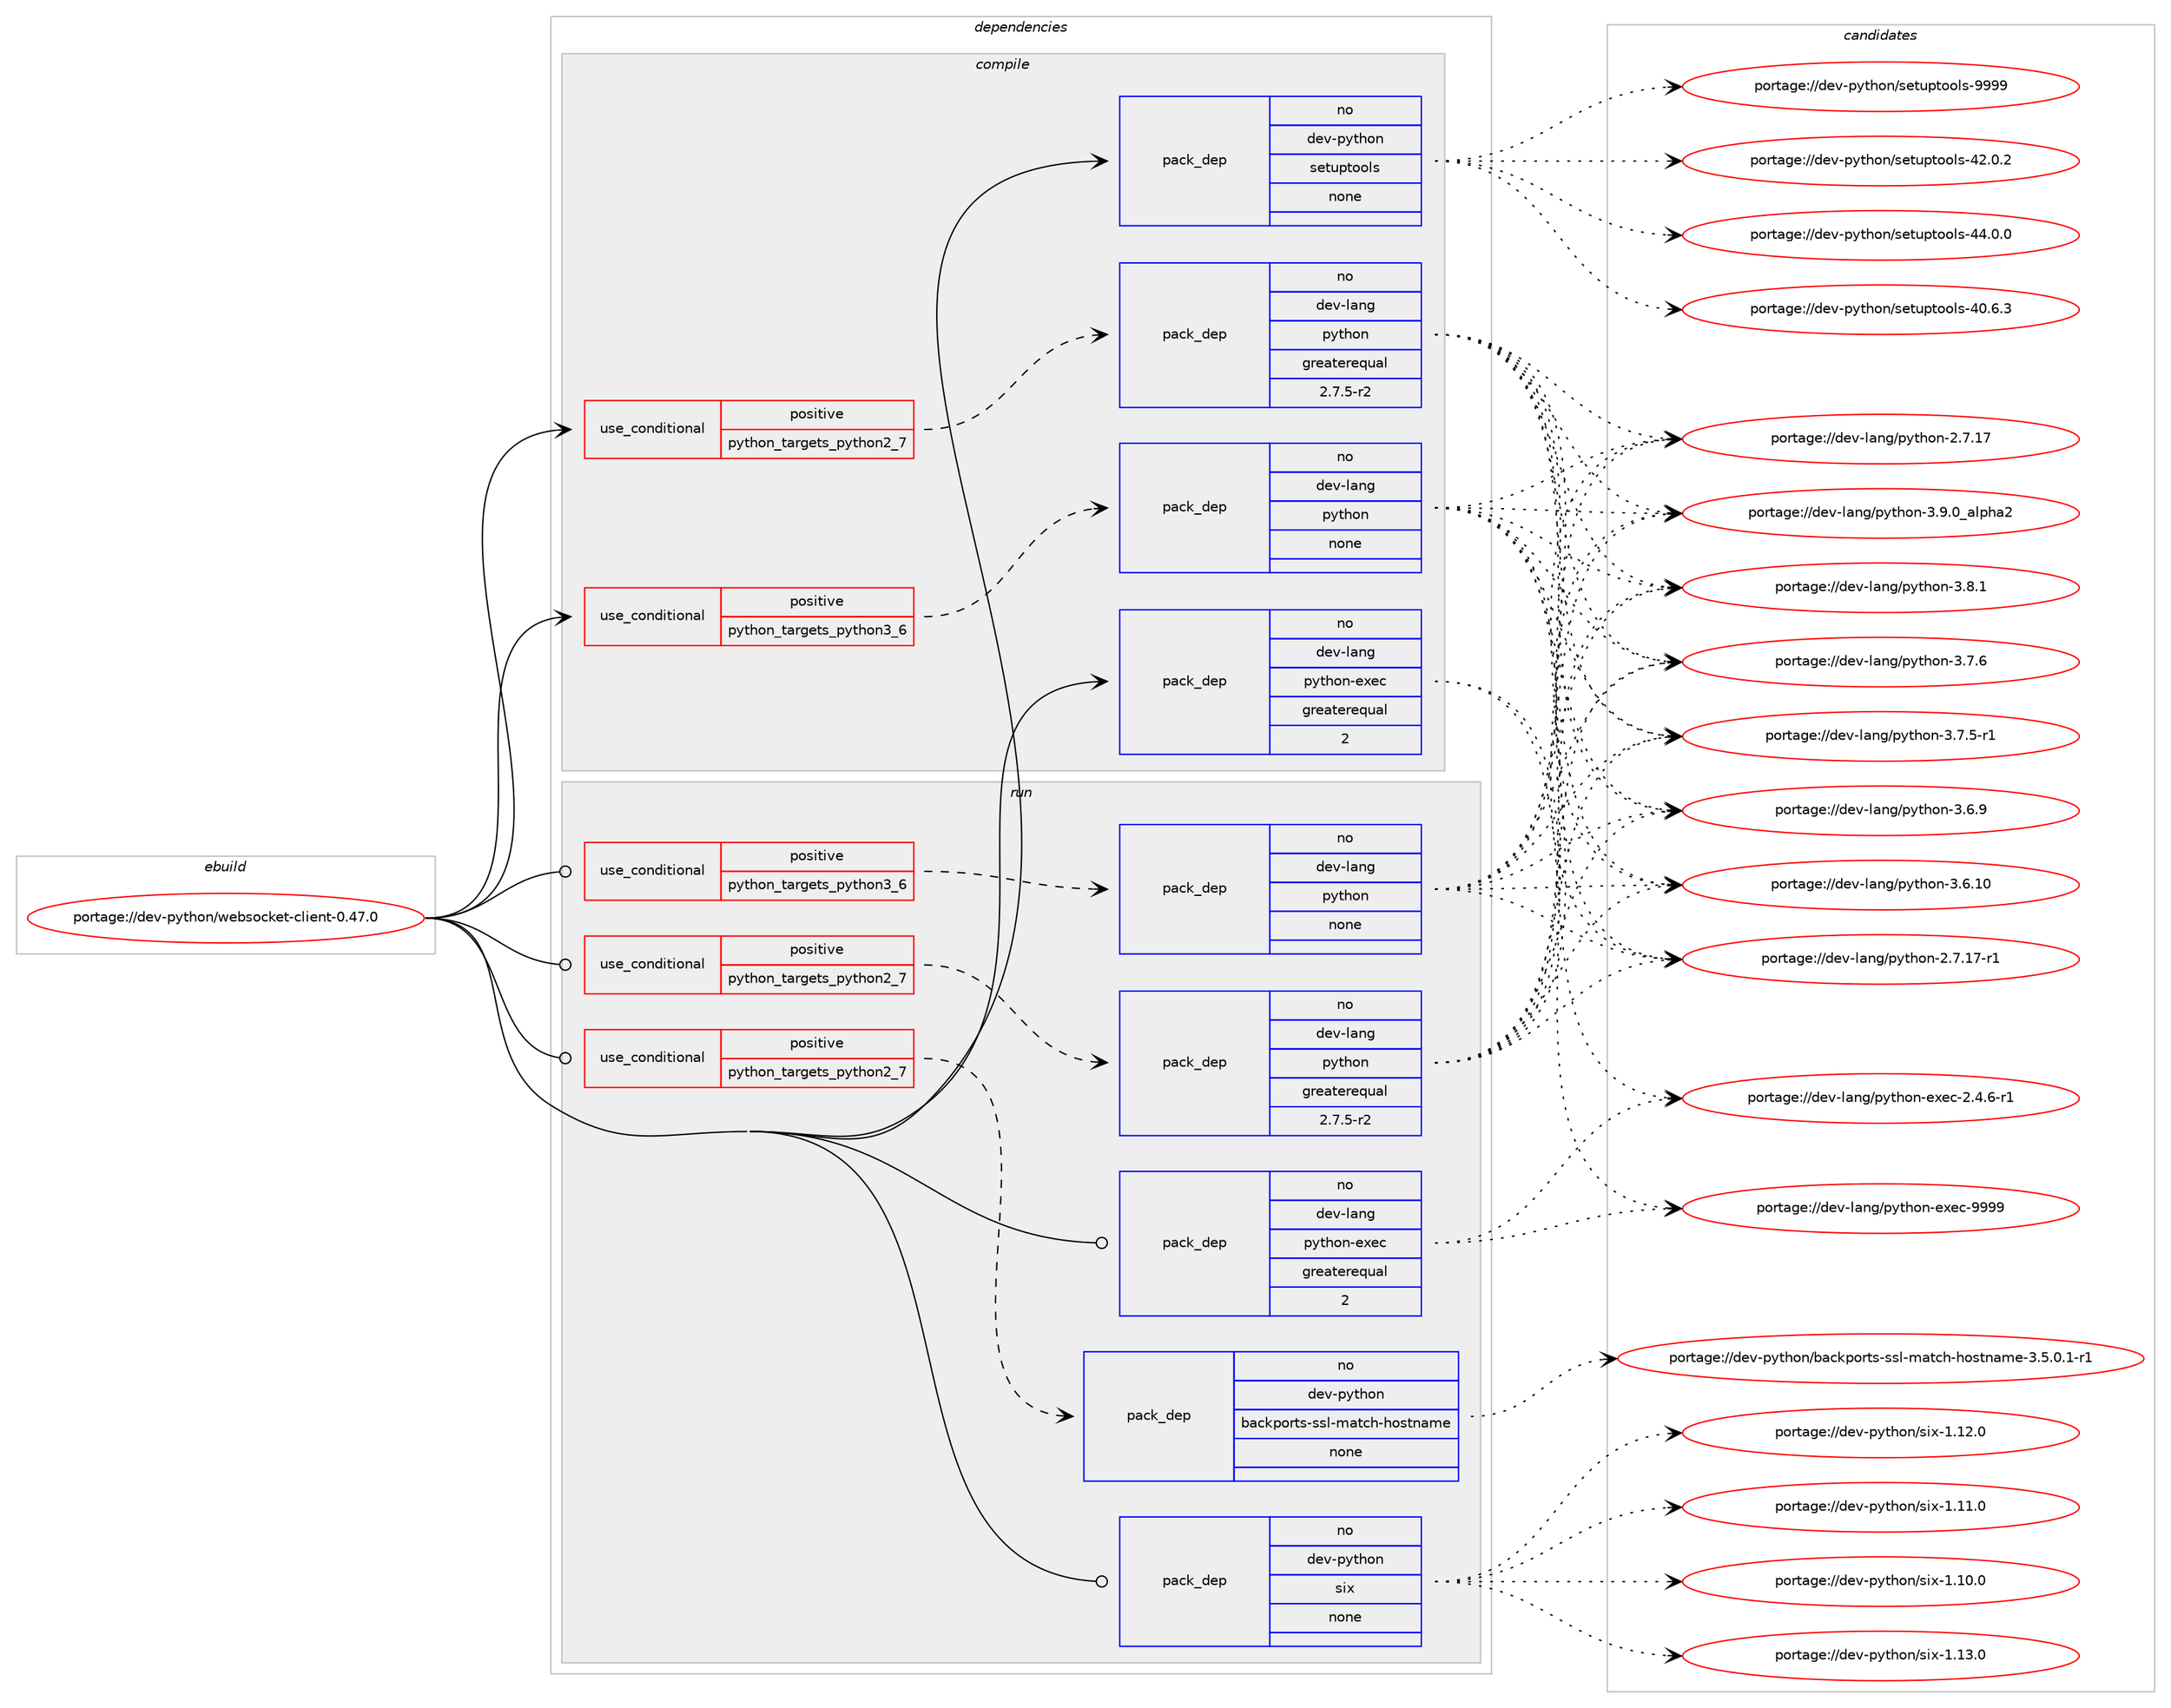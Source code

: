 digraph prolog {

# *************
# Graph options
# *************

newrank=true;
concentrate=true;
compound=true;
graph [rankdir=LR,fontname=Helvetica,fontsize=10,ranksep=1.5];#, ranksep=2.5, nodesep=0.2];
edge  [arrowhead=vee];
node  [fontname=Helvetica,fontsize=10];

# **********
# The ebuild
# **********

subgraph cluster_leftcol {
color=gray;
rank=same;
label=<<i>ebuild</i>>;
id [label="portage://dev-python/websocket-client-0.47.0", color=red, width=4, href="../dev-python/websocket-client-0.47.0.svg"];
}

# ****************
# The dependencies
# ****************

subgraph cluster_midcol {
color=gray;
label=<<i>dependencies</i>>;
subgraph cluster_compile {
fillcolor="#eeeeee";
style=filled;
label=<<i>compile</i>>;
subgraph cond103767 {
dependency418396 [label=<<TABLE BORDER="0" CELLBORDER="1" CELLSPACING="0" CELLPADDING="4"><TR><TD ROWSPAN="3" CELLPADDING="10">use_conditional</TD></TR><TR><TD>positive</TD></TR><TR><TD>python_targets_python2_7</TD></TR></TABLE>>, shape=none, color=red];
subgraph pack309748 {
dependency418397 [label=<<TABLE BORDER="0" CELLBORDER="1" CELLSPACING="0" CELLPADDING="4" WIDTH="220"><TR><TD ROWSPAN="6" CELLPADDING="30">pack_dep</TD></TR><TR><TD WIDTH="110">no</TD></TR><TR><TD>dev-lang</TD></TR><TR><TD>python</TD></TR><TR><TD>greaterequal</TD></TR><TR><TD>2.7.5-r2</TD></TR></TABLE>>, shape=none, color=blue];
}
dependency418396:e -> dependency418397:w [weight=20,style="dashed",arrowhead="vee"];
}
id:e -> dependency418396:w [weight=20,style="solid",arrowhead="vee"];
subgraph cond103768 {
dependency418398 [label=<<TABLE BORDER="0" CELLBORDER="1" CELLSPACING="0" CELLPADDING="4"><TR><TD ROWSPAN="3" CELLPADDING="10">use_conditional</TD></TR><TR><TD>positive</TD></TR><TR><TD>python_targets_python3_6</TD></TR></TABLE>>, shape=none, color=red];
subgraph pack309749 {
dependency418399 [label=<<TABLE BORDER="0" CELLBORDER="1" CELLSPACING="0" CELLPADDING="4" WIDTH="220"><TR><TD ROWSPAN="6" CELLPADDING="30">pack_dep</TD></TR><TR><TD WIDTH="110">no</TD></TR><TR><TD>dev-lang</TD></TR><TR><TD>python</TD></TR><TR><TD>none</TD></TR><TR><TD></TD></TR></TABLE>>, shape=none, color=blue];
}
dependency418398:e -> dependency418399:w [weight=20,style="dashed",arrowhead="vee"];
}
id:e -> dependency418398:w [weight=20,style="solid",arrowhead="vee"];
subgraph pack309750 {
dependency418400 [label=<<TABLE BORDER="0" CELLBORDER="1" CELLSPACING="0" CELLPADDING="4" WIDTH="220"><TR><TD ROWSPAN="6" CELLPADDING="30">pack_dep</TD></TR><TR><TD WIDTH="110">no</TD></TR><TR><TD>dev-lang</TD></TR><TR><TD>python-exec</TD></TR><TR><TD>greaterequal</TD></TR><TR><TD>2</TD></TR></TABLE>>, shape=none, color=blue];
}
id:e -> dependency418400:w [weight=20,style="solid",arrowhead="vee"];
subgraph pack309751 {
dependency418401 [label=<<TABLE BORDER="0" CELLBORDER="1" CELLSPACING="0" CELLPADDING="4" WIDTH="220"><TR><TD ROWSPAN="6" CELLPADDING="30">pack_dep</TD></TR><TR><TD WIDTH="110">no</TD></TR><TR><TD>dev-python</TD></TR><TR><TD>setuptools</TD></TR><TR><TD>none</TD></TR><TR><TD></TD></TR></TABLE>>, shape=none, color=blue];
}
id:e -> dependency418401:w [weight=20,style="solid",arrowhead="vee"];
}
subgraph cluster_compileandrun {
fillcolor="#eeeeee";
style=filled;
label=<<i>compile and run</i>>;
}
subgraph cluster_run {
fillcolor="#eeeeee";
style=filled;
label=<<i>run</i>>;
subgraph cond103769 {
dependency418402 [label=<<TABLE BORDER="0" CELLBORDER="1" CELLSPACING="0" CELLPADDING="4"><TR><TD ROWSPAN="3" CELLPADDING="10">use_conditional</TD></TR><TR><TD>positive</TD></TR><TR><TD>python_targets_python2_7</TD></TR></TABLE>>, shape=none, color=red];
subgraph pack309752 {
dependency418403 [label=<<TABLE BORDER="0" CELLBORDER="1" CELLSPACING="0" CELLPADDING="4" WIDTH="220"><TR><TD ROWSPAN="6" CELLPADDING="30">pack_dep</TD></TR><TR><TD WIDTH="110">no</TD></TR><TR><TD>dev-lang</TD></TR><TR><TD>python</TD></TR><TR><TD>greaterequal</TD></TR><TR><TD>2.7.5-r2</TD></TR></TABLE>>, shape=none, color=blue];
}
dependency418402:e -> dependency418403:w [weight=20,style="dashed",arrowhead="vee"];
}
id:e -> dependency418402:w [weight=20,style="solid",arrowhead="odot"];
subgraph cond103770 {
dependency418404 [label=<<TABLE BORDER="0" CELLBORDER="1" CELLSPACING="0" CELLPADDING="4"><TR><TD ROWSPAN="3" CELLPADDING="10">use_conditional</TD></TR><TR><TD>positive</TD></TR><TR><TD>python_targets_python2_7</TD></TR></TABLE>>, shape=none, color=red];
subgraph pack309753 {
dependency418405 [label=<<TABLE BORDER="0" CELLBORDER="1" CELLSPACING="0" CELLPADDING="4" WIDTH="220"><TR><TD ROWSPAN="6" CELLPADDING="30">pack_dep</TD></TR><TR><TD WIDTH="110">no</TD></TR><TR><TD>dev-python</TD></TR><TR><TD>backports-ssl-match-hostname</TD></TR><TR><TD>none</TD></TR><TR><TD></TD></TR></TABLE>>, shape=none, color=blue];
}
dependency418404:e -> dependency418405:w [weight=20,style="dashed",arrowhead="vee"];
}
id:e -> dependency418404:w [weight=20,style="solid",arrowhead="odot"];
subgraph cond103771 {
dependency418406 [label=<<TABLE BORDER="0" CELLBORDER="1" CELLSPACING="0" CELLPADDING="4"><TR><TD ROWSPAN="3" CELLPADDING="10">use_conditional</TD></TR><TR><TD>positive</TD></TR><TR><TD>python_targets_python3_6</TD></TR></TABLE>>, shape=none, color=red];
subgraph pack309754 {
dependency418407 [label=<<TABLE BORDER="0" CELLBORDER="1" CELLSPACING="0" CELLPADDING="4" WIDTH="220"><TR><TD ROWSPAN="6" CELLPADDING="30">pack_dep</TD></TR><TR><TD WIDTH="110">no</TD></TR><TR><TD>dev-lang</TD></TR><TR><TD>python</TD></TR><TR><TD>none</TD></TR><TR><TD></TD></TR></TABLE>>, shape=none, color=blue];
}
dependency418406:e -> dependency418407:w [weight=20,style="dashed",arrowhead="vee"];
}
id:e -> dependency418406:w [weight=20,style="solid",arrowhead="odot"];
subgraph pack309755 {
dependency418408 [label=<<TABLE BORDER="0" CELLBORDER="1" CELLSPACING="0" CELLPADDING="4" WIDTH="220"><TR><TD ROWSPAN="6" CELLPADDING="30">pack_dep</TD></TR><TR><TD WIDTH="110">no</TD></TR><TR><TD>dev-lang</TD></TR><TR><TD>python-exec</TD></TR><TR><TD>greaterequal</TD></TR><TR><TD>2</TD></TR></TABLE>>, shape=none, color=blue];
}
id:e -> dependency418408:w [weight=20,style="solid",arrowhead="odot"];
subgraph pack309756 {
dependency418409 [label=<<TABLE BORDER="0" CELLBORDER="1" CELLSPACING="0" CELLPADDING="4" WIDTH="220"><TR><TD ROWSPAN="6" CELLPADDING="30">pack_dep</TD></TR><TR><TD WIDTH="110">no</TD></TR><TR><TD>dev-python</TD></TR><TR><TD>six</TD></TR><TR><TD>none</TD></TR><TR><TD></TD></TR></TABLE>>, shape=none, color=blue];
}
id:e -> dependency418409:w [weight=20,style="solid",arrowhead="odot"];
}
}

# **************
# The candidates
# **************

subgraph cluster_choices {
rank=same;
color=gray;
label=<<i>candidates</i>>;

subgraph choice309748 {
color=black;
nodesep=1;
choice10010111845108971101034711212111610411111045514657464895971081121049750 [label="portage://dev-lang/python-3.9.0_alpha2", color=red, width=4,href="../dev-lang/python-3.9.0_alpha2.svg"];
choice100101118451089711010347112121116104111110455146564649 [label="portage://dev-lang/python-3.8.1", color=red, width=4,href="../dev-lang/python-3.8.1.svg"];
choice100101118451089711010347112121116104111110455146554654 [label="portage://dev-lang/python-3.7.6", color=red, width=4,href="../dev-lang/python-3.7.6.svg"];
choice1001011184510897110103471121211161041111104551465546534511449 [label="portage://dev-lang/python-3.7.5-r1", color=red, width=4,href="../dev-lang/python-3.7.5-r1.svg"];
choice100101118451089711010347112121116104111110455146544657 [label="portage://dev-lang/python-3.6.9", color=red, width=4,href="../dev-lang/python-3.6.9.svg"];
choice10010111845108971101034711212111610411111045514654464948 [label="portage://dev-lang/python-3.6.10", color=red, width=4,href="../dev-lang/python-3.6.10.svg"];
choice100101118451089711010347112121116104111110455046554649554511449 [label="portage://dev-lang/python-2.7.17-r1", color=red, width=4,href="../dev-lang/python-2.7.17-r1.svg"];
choice10010111845108971101034711212111610411111045504655464955 [label="portage://dev-lang/python-2.7.17", color=red, width=4,href="../dev-lang/python-2.7.17.svg"];
dependency418397:e -> choice10010111845108971101034711212111610411111045514657464895971081121049750:w [style=dotted,weight="100"];
dependency418397:e -> choice100101118451089711010347112121116104111110455146564649:w [style=dotted,weight="100"];
dependency418397:e -> choice100101118451089711010347112121116104111110455146554654:w [style=dotted,weight="100"];
dependency418397:e -> choice1001011184510897110103471121211161041111104551465546534511449:w [style=dotted,weight="100"];
dependency418397:e -> choice100101118451089711010347112121116104111110455146544657:w [style=dotted,weight="100"];
dependency418397:e -> choice10010111845108971101034711212111610411111045514654464948:w [style=dotted,weight="100"];
dependency418397:e -> choice100101118451089711010347112121116104111110455046554649554511449:w [style=dotted,weight="100"];
dependency418397:e -> choice10010111845108971101034711212111610411111045504655464955:w [style=dotted,weight="100"];
}
subgraph choice309749 {
color=black;
nodesep=1;
choice10010111845108971101034711212111610411111045514657464895971081121049750 [label="portage://dev-lang/python-3.9.0_alpha2", color=red, width=4,href="../dev-lang/python-3.9.0_alpha2.svg"];
choice100101118451089711010347112121116104111110455146564649 [label="portage://dev-lang/python-3.8.1", color=red, width=4,href="../dev-lang/python-3.8.1.svg"];
choice100101118451089711010347112121116104111110455146554654 [label="portage://dev-lang/python-3.7.6", color=red, width=4,href="../dev-lang/python-3.7.6.svg"];
choice1001011184510897110103471121211161041111104551465546534511449 [label="portage://dev-lang/python-3.7.5-r1", color=red, width=4,href="../dev-lang/python-3.7.5-r1.svg"];
choice100101118451089711010347112121116104111110455146544657 [label="portage://dev-lang/python-3.6.9", color=red, width=4,href="../dev-lang/python-3.6.9.svg"];
choice10010111845108971101034711212111610411111045514654464948 [label="portage://dev-lang/python-3.6.10", color=red, width=4,href="../dev-lang/python-3.6.10.svg"];
choice100101118451089711010347112121116104111110455046554649554511449 [label="portage://dev-lang/python-2.7.17-r1", color=red, width=4,href="../dev-lang/python-2.7.17-r1.svg"];
choice10010111845108971101034711212111610411111045504655464955 [label="portage://dev-lang/python-2.7.17", color=red, width=4,href="../dev-lang/python-2.7.17.svg"];
dependency418399:e -> choice10010111845108971101034711212111610411111045514657464895971081121049750:w [style=dotted,weight="100"];
dependency418399:e -> choice100101118451089711010347112121116104111110455146564649:w [style=dotted,weight="100"];
dependency418399:e -> choice100101118451089711010347112121116104111110455146554654:w [style=dotted,weight="100"];
dependency418399:e -> choice1001011184510897110103471121211161041111104551465546534511449:w [style=dotted,weight="100"];
dependency418399:e -> choice100101118451089711010347112121116104111110455146544657:w [style=dotted,weight="100"];
dependency418399:e -> choice10010111845108971101034711212111610411111045514654464948:w [style=dotted,weight="100"];
dependency418399:e -> choice100101118451089711010347112121116104111110455046554649554511449:w [style=dotted,weight="100"];
dependency418399:e -> choice10010111845108971101034711212111610411111045504655464955:w [style=dotted,weight="100"];
}
subgraph choice309750 {
color=black;
nodesep=1;
choice10010111845108971101034711212111610411111045101120101994557575757 [label="portage://dev-lang/python-exec-9999", color=red, width=4,href="../dev-lang/python-exec-9999.svg"];
choice10010111845108971101034711212111610411111045101120101994550465246544511449 [label="portage://dev-lang/python-exec-2.4.6-r1", color=red, width=4,href="../dev-lang/python-exec-2.4.6-r1.svg"];
dependency418400:e -> choice10010111845108971101034711212111610411111045101120101994557575757:w [style=dotted,weight="100"];
dependency418400:e -> choice10010111845108971101034711212111610411111045101120101994550465246544511449:w [style=dotted,weight="100"];
}
subgraph choice309751 {
color=black;
nodesep=1;
choice10010111845112121116104111110471151011161171121161111111081154557575757 [label="portage://dev-python/setuptools-9999", color=red, width=4,href="../dev-python/setuptools-9999.svg"];
choice100101118451121211161041111104711510111611711211611111110811545525246484648 [label="portage://dev-python/setuptools-44.0.0", color=red, width=4,href="../dev-python/setuptools-44.0.0.svg"];
choice100101118451121211161041111104711510111611711211611111110811545525046484650 [label="portage://dev-python/setuptools-42.0.2", color=red, width=4,href="../dev-python/setuptools-42.0.2.svg"];
choice100101118451121211161041111104711510111611711211611111110811545524846544651 [label="portage://dev-python/setuptools-40.6.3", color=red, width=4,href="../dev-python/setuptools-40.6.3.svg"];
dependency418401:e -> choice10010111845112121116104111110471151011161171121161111111081154557575757:w [style=dotted,weight="100"];
dependency418401:e -> choice100101118451121211161041111104711510111611711211611111110811545525246484648:w [style=dotted,weight="100"];
dependency418401:e -> choice100101118451121211161041111104711510111611711211611111110811545525046484650:w [style=dotted,weight="100"];
dependency418401:e -> choice100101118451121211161041111104711510111611711211611111110811545524846544651:w [style=dotted,weight="100"];
}
subgraph choice309752 {
color=black;
nodesep=1;
choice10010111845108971101034711212111610411111045514657464895971081121049750 [label="portage://dev-lang/python-3.9.0_alpha2", color=red, width=4,href="../dev-lang/python-3.9.0_alpha2.svg"];
choice100101118451089711010347112121116104111110455146564649 [label="portage://dev-lang/python-3.8.1", color=red, width=4,href="../dev-lang/python-3.8.1.svg"];
choice100101118451089711010347112121116104111110455146554654 [label="portage://dev-lang/python-3.7.6", color=red, width=4,href="../dev-lang/python-3.7.6.svg"];
choice1001011184510897110103471121211161041111104551465546534511449 [label="portage://dev-lang/python-3.7.5-r1", color=red, width=4,href="../dev-lang/python-3.7.5-r1.svg"];
choice100101118451089711010347112121116104111110455146544657 [label="portage://dev-lang/python-3.6.9", color=red, width=4,href="../dev-lang/python-3.6.9.svg"];
choice10010111845108971101034711212111610411111045514654464948 [label="portage://dev-lang/python-3.6.10", color=red, width=4,href="../dev-lang/python-3.6.10.svg"];
choice100101118451089711010347112121116104111110455046554649554511449 [label="portage://dev-lang/python-2.7.17-r1", color=red, width=4,href="../dev-lang/python-2.7.17-r1.svg"];
choice10010111845108971101034711212111610411111045504655464955 [label="portage://dev-lang/python-2.7.17", color=red, width=4,href="../dev-lang/python-2.7.17.svg"];
dependency418403:e -> choice10010111845108971101034711212111610411111045514657464895971081121049750:w [style=dotted,weight="100"];
dependency418403:e -> choice100101118451089711010347112121116104111110455146564649:w [style=dotted,weight="100"];
dependency418403:e -> choice100101118451089711010347112121116104111110455146554654:w [style=dotted,weight="100"];
dependency418403:e -> choice1001011184510897110103471121211161041111104551465546534511449:w [style=dotted,weight="100"];
dependency418403:e -> choice100101118451089711010347112121116104111110455146544657:w [style=dotted,weight="100"];
dependency418403:e -> choice10010111845108971101034711212111610411111045514654464948:w [style=dotted,weight="100"];
dependency418403:e -> choice100101118451089711010347112121116104111110455046554649554511449:w [style=dotted,weight="100"];
dependency418403:e -> choice10010111845108971101034711212111610411111045504655464955:w [style=dotted,weight="100"];
}
subgraph choice309753 {
color=black;
nodesep=1;
choice100101118451121211161041111104798979910711211111411611545115115108451099711699104451041111151161109710910145514653464846494511449 [label="portage://dev-python/backports-ssl-match-hostname-3.5.0.1-r1", color=red, width=4,href="../dev-python/backports-ssl-match-hostname-3.5.0.1-r1.svg"];
dependency418405:e -> choice100101118451121211161041111104798979910711211111411611545115115108451099711699104451041111151161109710910145514653464846494511449:w [style=dotted,weight="100"];
}
subgraph choice309754 {
color=black;
nodesep=1;
choice10010111845108971101034711212111610411111045514657464895971081121049750 [label="portage://dev-lang/python-3.9.0_alpha2", color=red, width=4,href="../dev-lang/python-3.9.0_alpha2.svg"];
choice100101118451089711010347112121116104111110455146564649 [label="portage://dev-lang/python-3.8.1", color=red, width=4,href="../dev-lang/python-3.8.1.svg"];
choice100101118451089711010347112121116104111110455146554654 [label="portage://dev-lang/python-3.7.6", color=red, width=4,href="../dev-lang/python-3.7.6.svg"];
choice1001011184510897110103471121211161041111104551465546534511449 [label="portage://dev-lang/python-3.7.5-r1", color=red, width=4,href="../dev-lang/python-3.7.5-r1.svg"];
choice100101118451089711010347112121116104111110455146544657 [label="portage://dev-lang/python-3.6.9", color=red, width=4,href="../dev-lang/python-3.6.9.svg"];
choice10010111845108971101034711212111610411111045514654464948 [label="portage://dev-lang/python-3.6.10", color=red, width=4,href="../dev-lang/python-3.6.10.svg"];
choice100101118451089711010347112121116104111110455046554649554511449 [label="portage://dev-lang/python-2.7.17-r1", color=red, width=4,href="../dev-lang/python-2.7.17-r1.svg"];
choice10010111845108971101034711212111610411111045504655464955 [label="portage://dev-lang/python-2.7.17", color=red, width=4,href="../dev-lang/python-2.7.17.svg"];
dependency418407:e -> choice10010111845108971101034711212111610411111045514657464895971081121049750:w [style=dotted,weight="100"];
dependency418407:e -> choice100101118451089711010347112121116104111110455146564649:w [style=dotted,weight="100"];
dependency418407:e -> choice100101118451089711010347112121116104111110455146554654:w [style=dotted,weight="100"];
dependency418407:e -> choice1001011184510897110103471121211161041111104551465546534511449:w [style=dotted,weight="100"];
dependency418407:e -> choice100101118451089711010347112121116104111110455146544657:w [style=dotted,weight="100"];
dependency418407:e -> choice10010111845108971101034711212111610411111045514654464948:w [style=dotted,weight="100"];
dependency418407:e -> choice100101118451089711010347112121116104111110455046554649554511449:w [style=dotted,weight="100"];
dependency418407:e -> choice10010111845108971101034711212111610411111045504655464955:w [style=dotted,weight="100"];
}
subgraph choice309755 {
color=black;
nodesep=1;
choice10010111845108971101034711212111610411111045101120101994557575757 [label="portage://dev-lang/python-exec-9999", color=red, width=4,href="../dev-lang/python-exec-9999.svg"];
choice10010111845108971101034711212111610411111045101120101994550465246544511449 [label="portage://dev-lang/python-exec-2.4.6-r1", color=red, width=4,href="../dev-lang/python-exec-2.4.6-r1.svg"];
dependency418408:e -> choice10010111845108971101034711212111610411111045101120101994557575757:w [style=dotted,weight="100"];
dependency418408:e -> choice10010111845108971101034711212111610411111045101120101994550465246544511449:w [style=dotted,weight="100"];
}
subgraph choice309756 {
color=black;
nodesep=1;
choice100101118451121211161041111104711510512045494649514648 [label="portage://dev-python/six-1.13.0", color=red, width=4,href="../dev-python/six-1.13.0.svg"];
choice100101118451121211161041111104711510512045494649504648 [label="portage://dev-python/six-1.12.0", color=red, width=4,href="../dev-python/six-1.12.0.svg"];
choice100101118451121211161041111104711510512045494649494648 [label="portage://dev-python/six-1.11.0", color=red, width=4,href="../dev-python/six-1.11.0.svg"];
choice100101118451121211161041111104711510512045494649484648 [label="portage://dev-python/six-1.10.0", color=red, width=4,href="../dev-python/six-1.10.0.svg"];
dependency418409:e -> choice100101118451121211161041111104711510512045494649514648:w [style=dotted,weight="100"];
dependency418409:e -> choice100101118451121211161041111104711510512045494649504648:w [style=dotted,weight="100"];
dependency418409:e -> choice100101118451121211161041111104711510512045494649494648:w [style=dotted,weight="100"];
dependency418409:e -> choice100101118451121211161041111104711510512045494649484648:w [style=dotted,weight="100"];
}
}

}
